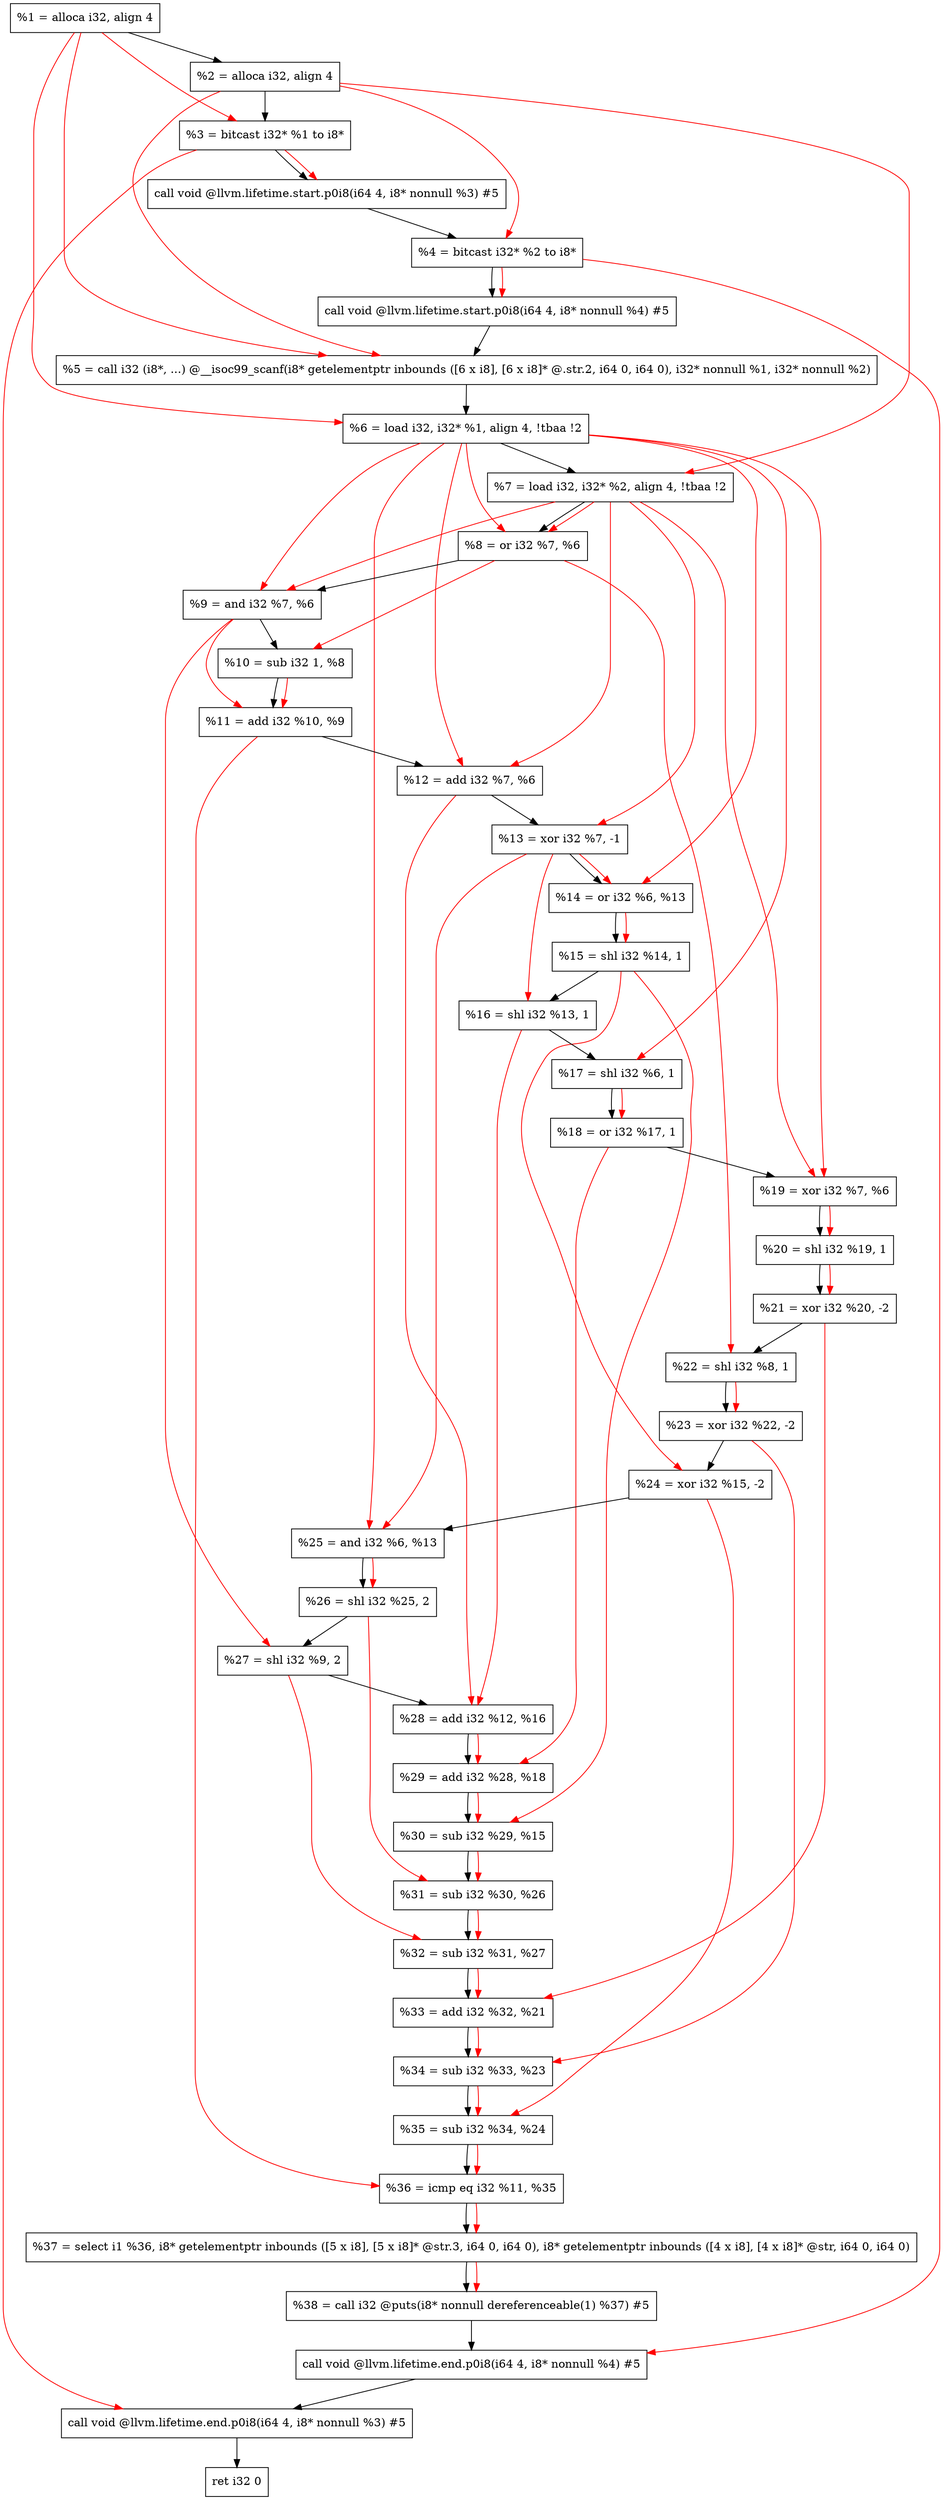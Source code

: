 digraph "DFG for'main' function" {
	Node0x1127218[shape=record, label="  %1 = alloca i32, align 4"];
	Node0x1127298[shape=record, label="  %2 = alloca i32, align 4"];
	Node0x1127328[shape=record, label="  %3 = bitcast i32* %1 to i8*"];
	Node0x1127788[shape=record, label="  call void @llvm.lifetime.start.p0i8(i64 4, i8* nonnull %3) #5"];
	Node0x1127868[shape=record, label="  %4 = bitcast i32* %2 to i8*"];
	Node0x1127988[shape=record, label="  call void @llvm.lifetime.start.p0i8(i64 4, i8* nonnull %4) #5"];
	Node0x1127bc0[shape=record, label="  %5 = call i32 (i8*, ...) @__isoc99_scanf(i8* getelementptr inbounds ([6 x i8], [6 x i8]* @.str.2, i64 0, i64 0), i32* nonnull %1, i32* nonnull %2)"];
	Node0x1127c78[shape=record, label="  %6 = load i32, i32* %1, align 4, !tbaa !2"];
	Node0x1128be8[shape=record, label="  %7 = load i32, i32* %2, align 4, !tbaa !2"];
	Node0x1129270[shape=record, label="  %8 = or i32 %7, %6"];
	Node0x11292e0[shape=record, label="  %9 = and i32 %7, %6"];
	Node0x1129350[shape=record, label="  %10 = sub i32 1, %8"];
	Node0x11293c0[shape=record, label="  %11 = add i32 %10, %9"];
	Node0x1129430[shape=record, label="  %12 = add i32 %7, %6"];
	Node0x11294a0[shape=record, label="  %13 = xor i32 %7, -1"];
	Node0x1129510[shape=record, label="  %14 = or i32 %6, %13"];
	Node0x1129580[shape=record, label="  %15 = shl i32 %14, 1"];
	Node0x11295f0[shape=record, label="  %16 = shl i32 %13, 1"];
	Node0x1129660[shape=record, label="  %17 = shl i32 %6, 1"];
	Node0x11296d0[shape=record, label="  %18 = or i32 %17, 1"];
	Node0x1129740[shape=record, label="  %19 = xor i32 %7, %6"];
	Node0x11297b0[shape=record, label="  %20 = shl i32 %19, 1"];
	Node0x1129820[shape=record, label="  %21 = xor i32 %20, -2"];
	Node0x1129890[shape=record, label="  %22 = shl i32 %8, 1"];
	Node0x1129900[shape=record, label="  %23 = xor i32 %22, -2"];
	Node0x1129970[shape=record, label="  %24 = xor i32 %15, -2"];
	Node0x11299e0[shape=record, label="  %25 = and i32 %6, %13"];
	Node0x1129a50[shape=record, label="  %26 = shl i32 %25, 2"];
	Node0x1129ac0[shape=record, label="  %27 = shl i32 %9, 2"];
	Node0x1129b30[shape=record, label="  %28 = add i32 %12, %16"];
	Node0x1129ba0[shape=record, label="  %29 = add i32 %28, %18"];
	Node0x1129c10[shape=record, label="  %30 = sub i32 %29, %15"];
	Node0x1129c80[shape=record, label="  %31 = sub i32 %30, %26"];
	Node0x1129cf0[shape=record, label="  %32 = sub i32 %31, %27"];
	Node0x1129d60[shape=record, label="  %33 = add i32 %32, %21"];
	Node0x1129dd0[shape=record, label="  %34 = sub i32 %33, %23"];
	Node0x1129e40[shape=record, label="  %35 = sub i32 %34, %24"];
	Node0x1129eb0[shape=record, label="  %36 = icmp eq i32 %11, %35"];
	Node0x10c79d8[shape=record, label="  %37 = select i1 %36, i8* getelementptr inbounds ([5 x i8], [5 x i8]* @str.3, i64 0, i64 0), i8* getelementptr inbounds ([4 x i8], [4 x i8]* @str, i64 0, i64 0)"];
	Node0x1129f40[shape=record, label="  %38 = call i32 @puts(i8* nonnull dereferenceable(1) %37) #5"];
	Node0x112a198[shape=record, label="  call void @llvm.lifetime.end.p0i8(i64 4, i8* nonnull %4) #5"];
	Node0x112a2f8[shape=record, label="  call void @llvm.lifetime.end.p0i8(i64 4, i8* nonnull %3) #5"];
	Node0x112a3b8[shape=record, label="  ret i32 0"];
	Node0x1127218 -> Node0x1127298;
	Node0x1127298 -> Node0x1127328;
	Node0x1127328 -> Node0x1127788;
	Node0x1127788 -> Node0x1127868;
	Node0x1127868 -> Node0x1127988;
	Node0x1127988 -> Node0x1127bc0;
	Node0x1127bc0 -> Node0x1127c78;
	Node0x1127c78 -> Node0x1128be8;
	Node0x1128be8 -> Node0x1129270;
	Node0x1129270 -> Node0x11292e0;
	Node0x11292e0 -> Node0x1129350;
	Node0x1129350 -> Node0x11293c0;
	Node0x11293c0 -> Node0x1129430;
	Node0x1129430 -> Node0x11294a0;
	Node0x11294a0 -> Node0x1129510;
	Node0x1129510 -> Node0x1129580;
	Node0x1129580 -> Node0x11295f0;
	Node0x11295f0 -> Node0x1129660;
	Node0x1129660 -> Node0x11296d0;
	Node0x11296d0 -> Node0x1129740;
	Node0x1129740 -> Node0x11297b0;
	Node0x11297b0 -> Node0x1129820;
	Node0x1129820 -> Node0x1129890;
	Node0x1129890 -> Node0x1129900;
	Node0x1129900 -> Node0x1129970;
	Node0x1129970 -> Node0x11299e0;
	Node0x11299e0 -> Node0x1129a50;
	Node0x1129a50 -> Node0x1129ac0;
	Node0x1129ac0 -> Node0x1129b30;
	Node0x1129b30 -> Node0x1129ba0;
	Node0x1129ba0 -> Node0x1129c10;
	Node0x1129c10 -> Node0x1129c80;
	Node0x1129c80 -> Node0x1129cf0;
	Node0x1129cf0 -> Node0x1129d60;
	Node0x1129d60 -> Node0x1129dd0;
	Node0x1129dd0 -> Node0x1129e40;
	Node0x1129e40 -> Node0x1129eb0;
	Node0x1129eb0 -> Node0x10c79d8;
	Node0x10c79d8 -> Node0x1129f40;
	Node0x1129f40 -> Node0x112a198;
	Node0x112a198 -> Node0x112a2f8;
	Node0x112a2f8 -> Node0x112a3b8;
edge [color=red]
	Node0x1127218 -> Node0x1127328;
	Node0x1127328 -> Node0x1127788;
	Node0x1127298 -> Node0x1127868;
	Node0x1127868 -> Node0x1127988;
	Node0x1127218 -> Node0x1127bc0;
	Node0x1127298 -> Node0x1127bc0;
	Node0x1127218 -> Node0x1127c78;
	Node0x1127298 -> Node0x1128be8;
	Node0x1128be8 -> Node0x1129270;
	Node0x1127c78 -> Node0x1129270;
	Node0x1128be8 -> Node0x11292e0;
	Node0x1127c78 -> Node0x11292e0;
	Node0x1129270 -> Node0x1129350;
	Node0x1129350 -> Node0x11293c0;
	Node0x11292e0 -> Node0x11293c0;
	Node0x1128be8 -> Node0x1129430;
	Node0x1127c78 -> Node0x1129430;
	Node0x1128be8 -> Node0x11294a0;
	Node0x1127c78 -> Node0x1129510;
	Node0x11294a0 -> Node0x1129510;
	Node0x1129510 -> Node0x1129580;
	Node0x11294a0 -> Node0x11295f0;
	Node0x1127c78 -> Node0x1129660;
	Node0x1129660 -> Node0x11296d0;
	Node0x1128be8 -> Node0x1129740;
	Node0x1127c78 -> Node0x1129740;
	Node0x1129740 -> Node0x11297b0;
	Node0x11297b0 -> Node0x1129820;
	Node0x1129270 -> Node0x1129890;
	Node0x1129890 -> Node0x1129900;
	Node0x1129580 -> Node0x1129970;
	Node0x1127c78 -> Node0x11299e0;
	Node0x11294a0 -> Node0x11299e0;
	Node0x11299e0 -> Node0x1129a50;
	Node0x11292e0 -> Node0x1129ac0;
	Node0x1129430 -> Node0x1129b30;
	Node0x11295f0 -> Node0x1129b30;
	Node0x1129b30 -> Node0x1129ba0;
	Node0x11296d0 -> Node0x1129ba0;
	Node0x1129ba0 -> Node0x1129c10;
	Node0x1129580 -> Node0x1129c10;
	Node0x1129c10 -> Node0x1129c80;
	Node0x1129a50 -> Node0x1129c80;
	Node0x1129c80 -> Node0x1129cf0;
	Node0x1129ac0 -> Node0x1129cf0;
	Node0x1129cf0 -> Node0x1129d60;
	Node0x1129820 -> Node0x1129d60;
	Node0x1129d60 -> Node0x1129dd0;
	Node0x1129900 -> Node0x1129dd0;
	Node0x1129dd0 -> Node0x1129e40;
	Node0x1129970 -> Node0x1129e40;
	Node0x11293c0 -> Node0x1129eb0;
	Node0x1129e40 -> Node0x1129eb0;
	Node0x1129eb0 -> Node0x10c79d8;
	Node0x10c79d8 -> Node0x1129f40;
	Node0x1127868 -> Node0x112a198;
	Node0x1127328 -> Node0x112a2f8;
}
